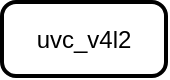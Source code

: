 <mxfile version="24.2.7" type="github">
  <diagram name="Page-1" id="O-Iocx_YfkBk8IWd7nx1">
    <mxGraphModel>
      <root>
        <mxCell id="0" />
        <mxCell id="1" parent="0" />
        <mxCell id="2" value="uvc_v4l2" style="rounded=1;absoluteArcSize=1;arcSize=14;whiteSpace=wrap;strokeWidth=2;" vertex="1" parent="1">
          <mxGeometry x="15" y="15" width="82" height="37" as="geometry" />
        </mxCell>
      </root>
    </mxGraphModel>
  </diagram>
</mxfile>
